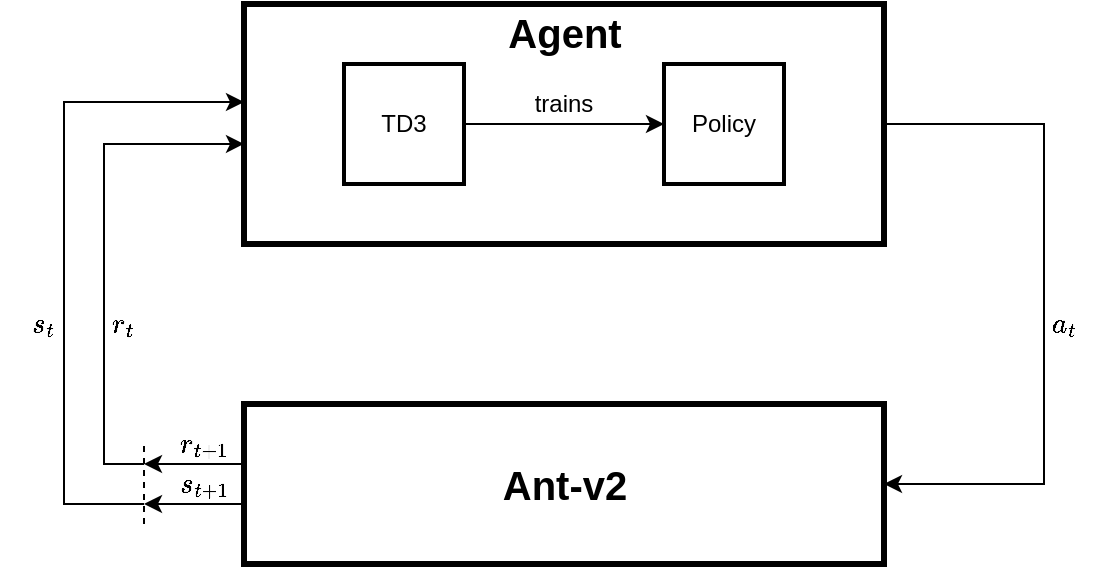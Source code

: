 <mxfile version="14.4.2" type="device"><diagram id="Zr4zvv2vQNF6x3BAPByX" name="Page-1"><mxGraphModel dx="788" dy="491" grid="1" gridSize="10" guides="1" tooltips="1" connect="1" arrows="1" fold="1" page="1" pageScale="1" pageWidth="1169" pageHeight="827" math="1" shadow="0"><root><mxCell id="0"/><mxCell id="1" parent="0"/><mxCell id="1HWLXTo81XWyAu7IYxhd-17" style="edgeStyle=orthogonalEdgeStyle;rounded=0;orthogonalLoop=1;jettySize=auto;html=1;exitX=1;exitY=0.5;exitDx=0;exitDy=0;entryX=1;entryY=0.5;entryDx=0;entryDy=0;strokeWidth=1;" edge="1" parent="1" source="1HWLXTo81XWyAu7IYxhd-1" target="1HWLXTo81XWyAu7IYxhd-2"><mxGeometry relative="1" as="geometry"><Array as="points"><mxPoint x="720" y="460"/><mxPoint x="720" y="640"/></Array></mxGeometry></mxCell><mxCell id="1HWLXTo81XWyAu7IYxhd-1" value="" style="rounded=0;whiteSpace=wrap;html=1;fillColor=none;strokeWidth=3;" vertex="1" parent="1"><mxGeometry x="320" y="400" width="320" height="120" as="geometry"/></mxCell><mxCell id="1HWLXTo81XWyAu7IYxhd-22" style="edgeStyle=orthogonalEdgeStyle;rounded=0;orthogonalLoop=1;jettySize=auto;html=1;strokeWidth=1;" edge="1" parent="1"><mxGeometry relative="1" as="geometry"><mxPoint x="320" y="449" as="targetPoint"/><mxPoint x="270" y="650" as="sourcePoint"/><Array as="points"><mxPoint x="230" y="650"/><mxPoint x="230" y="449"/></Array></mxGeometry></mxCell><mxCell id="1HWLXTo81XWyAu7IYxhd-2" value="" style="rounded=0;whiteSpace=wrap;html=1;fillColor=none;strokeWidth=3;" vertex="1" parent="1"><mxGeometry x="320" y="600" width="320" height="80" as="geometry"/></mxCell><mxCell id="1HWLXTo81XWyAu7IYxhd-3" value="&lt;font style=&quot;font-size: 20px&quot;&gt;&lt;b&gt;Ant-v2&lt;/b&gt;&lt;/font&gt;" style="text;html=1;align=center;verticalAlign=middle;resizable=0;points=[];autosize=1;" vertex="1" parent="1"><mxGeometry x="440" y="630" width="80" height="20" as="geometry"/></mxCell><mxCell id="1HWLXTo81XWyAu7IYxhd-11" style="edgeStyle=orthogonalEdgeStyle;rounded=0;orthogonalLoop=1;jettySize=auto;html=1;exitX=1;exitY=0.5;exitDx=0;exitDy=0;entryX=0;entryY=0.5;entryDx=0;entryDy=0;" edge="1" parent="1" source="1HWLXTo81XWyAu7IYxhd-4" target="1HWLXTo81XWyAu7IYxhd-7"><mxGeometry relative="1" as="geometry"/></mxCell><mxCell id="1HWLXTo81XWyAu7IYxhd-4" value="TD3" style="rounded=0;whiteSpace=wrap;html=1;strokeWidth=2;fillColor=none;" vertex="1" parent="1"><mxGeometry x="370" y="430" width="60" height="60" as="geometry"/></mxCell><mxCell id="1HWLXTo81XWyAu7IYxhd-6" value="&lt;font style=&quot;font-size: 20px&quot;&gt;&lt;b&gt;Agent&lt;/b&gt;&lt;/font&gt;" style="text;html=1;align=center;verticalAlign=middle;resizable=0;points=[];autosize=1;" vertex="1" parent="1"><mxGeometry x="445" y="404" width="70" height="20" as="geometry"/></mxCell><mxCell id="1HWLXTo81XWyAu7IYxhd-7" value="Policy" style="rounded=0;whiteSpace=wrap;html=1;strokeWidth=2;fillColor=none;" vertex="1" parent="1"><mxGeometry x="530" y="430" width="60" height="60" as="geometry"/></mxCell><mxCell id="1HWLXTo81XWyAu7IYxhd-12" value="trains" style="text;html=1;strokeColor=none;fillColor=none;align=center;verticalAlign=middle;whiteSpace=wrap;rounded=0;" vertex="1" parent="1"><mxGeometry x="460" y="440" width="40" height="20" as="geometry"/></mxCell><mxCell id="1HWLXTo81XWyAu7IYxhd-15" style="edgeStyle=orthogonalEdgeStyle;rounded=0;orthogonalLoop=1;jettySize=auto;html=1;exitX=0.5;exitY=1;exitDx=0;exitDy=0;" edge="1" parent="1" source="1HWLXTo81XWyAu7IYxhd-1" target="1HWLXTo81XWyAu7IYxhd-1"><mxGeometry relative="1" as="geometry"/></mxCell><mxCell id="1HWLXTo81XWyAu7IYxhd-24" value="$$r_t$$" style="text;html=1;strokeColor=none;fillColor=none;align=center;verticalAlign=middle;whiteSpace=wrap;rounded=0;" vertex="1" parent="1"><mxGeometry x="240" y="550" width="40" height="20" as="geometry"/></mxCell><mxCell id="1HWLXTo81XWyAu7IYxhd-25" value="$$s_t$$" style="text;html=1;strokeColor=none;fillColor=none;align=center;verticalAlign=middle;whiteSpace=wrap;rounded=0;" vertex="1" parent="1"><mxGeometry x="200" y="550" width="40" height="20" as="geometry"/></mxCell><mxCell id="1HWLXTo81XWyAu7IYxhd-26" value="" style="endArrow=none;dashed=1;html=1;" edge="1" parent="1"><mxGeometry width="50" height="50" relative="1" as="geometry"><mxPoint x="270" y="660" as="sourcePoint"/><mxPoint x="270" y="620" as="targetPoint"/></mxGeometry></mxCell><mxCell id="1HWLXTo81XWyAu7IYxhd-27" value="" style="endArrow=classic;html=1;exitX=0;exitY=0.375;exitDx=0;exitDy=0;exitPerimeter=0;" edge="1" parent="1" source="1HWLXTo81XWyAu7IYxhd-2"><mxGeometry width="50" height="50" relative="1" as="geometry"><mxPoint x="290" y="640" as="sourcePoint"/><mxPoint x="270" y="630" as="targetPoint"/></mxGeometry></mxCell><mxCell id="1HWLXTo81XWyAu7IYxhd-28" value="" style="endArrow=classic;html=1;exitX=0;exitY=0.375;exitDx=0;exitDy=0;exitPerimeter=0;strokeWidth=1;" edge="1" parent="1"><mxGeometry width="50" height="50" relative="1" as="geometry"><mxPoint x="320.0" y="650" as="sourcePoint"/><mxPoint x="270" y="650" as="targetPoint"/></mxGeometry></mxCell><mxCell id="1HWLXTo81XWyAu7IYxhd-29" value="" style="endArrow=classic;html=1;entryX=0;entryY=0.583;entryDx=0;entryDy=0;entryPerimeter=0;rounded=0;" edge="1" parent="1" target="1HWLXTo81XWyAu7IYxhd-1"><mxGeometry width="50" height="50" relative="1" as="geometry"><mxPoint x="270" y="630" as="sourcePoint"/><mxPoint x="310" y="470" as="targetPoint"/><Array as="points"><mxPoint x="250" y="630"/><mxPoint x="250" y="540"/><mxPoint x="250" y="470"/></Array></mxGeometry></mxCell><mxCell id="1HWLXTo81XWyAu7IYxhd-30" value="$$a_t$$" style="text;html=1;strokeColor=none;fillColor=none;align=center;verticalAlign=middle;whiteSpace=wrap;rounded=0;" vertex="1" parent="1"><mxGeometry x="710" y="550" width="40" height="20" as="geometry"/></mxCell><mxCell id="1HWLXTo81XWyAu7IYxhd-31" value="$$r_{t+1}$$" style="text;html=1;strokeColor=none;fillColor=none;align=center;verticalAlign=middle;whiteSpace=wrap;rounded=0;" vertex="1" parent="1"><mxGeometry x="280" y="610" width="40" height="20" as="geometry"/></mxCell><mxCell id="1HWLXTo81XWyAu7IYxhd-32" value="$$s_{t+1}$$" style="text;html=1;strokeColor=none;fillColor=none;align=center;verticalAlign=middle;whiteSpace=wrap;rounded=0;" vertex="1" parent="1"><mxGeometry x="280" y="630" width="40" height="20" as="geometry"/></mxCell></root></mxGraphModel></diagram></mxfile>